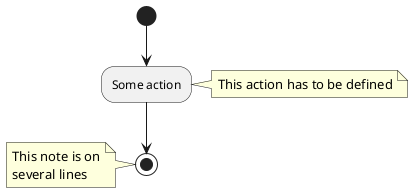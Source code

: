 @startuml
(*) --> "Some action"
note right: This action has to be defined
"Some action" --> (*)
note left
  This note is on
  several lines
end note
@enduml